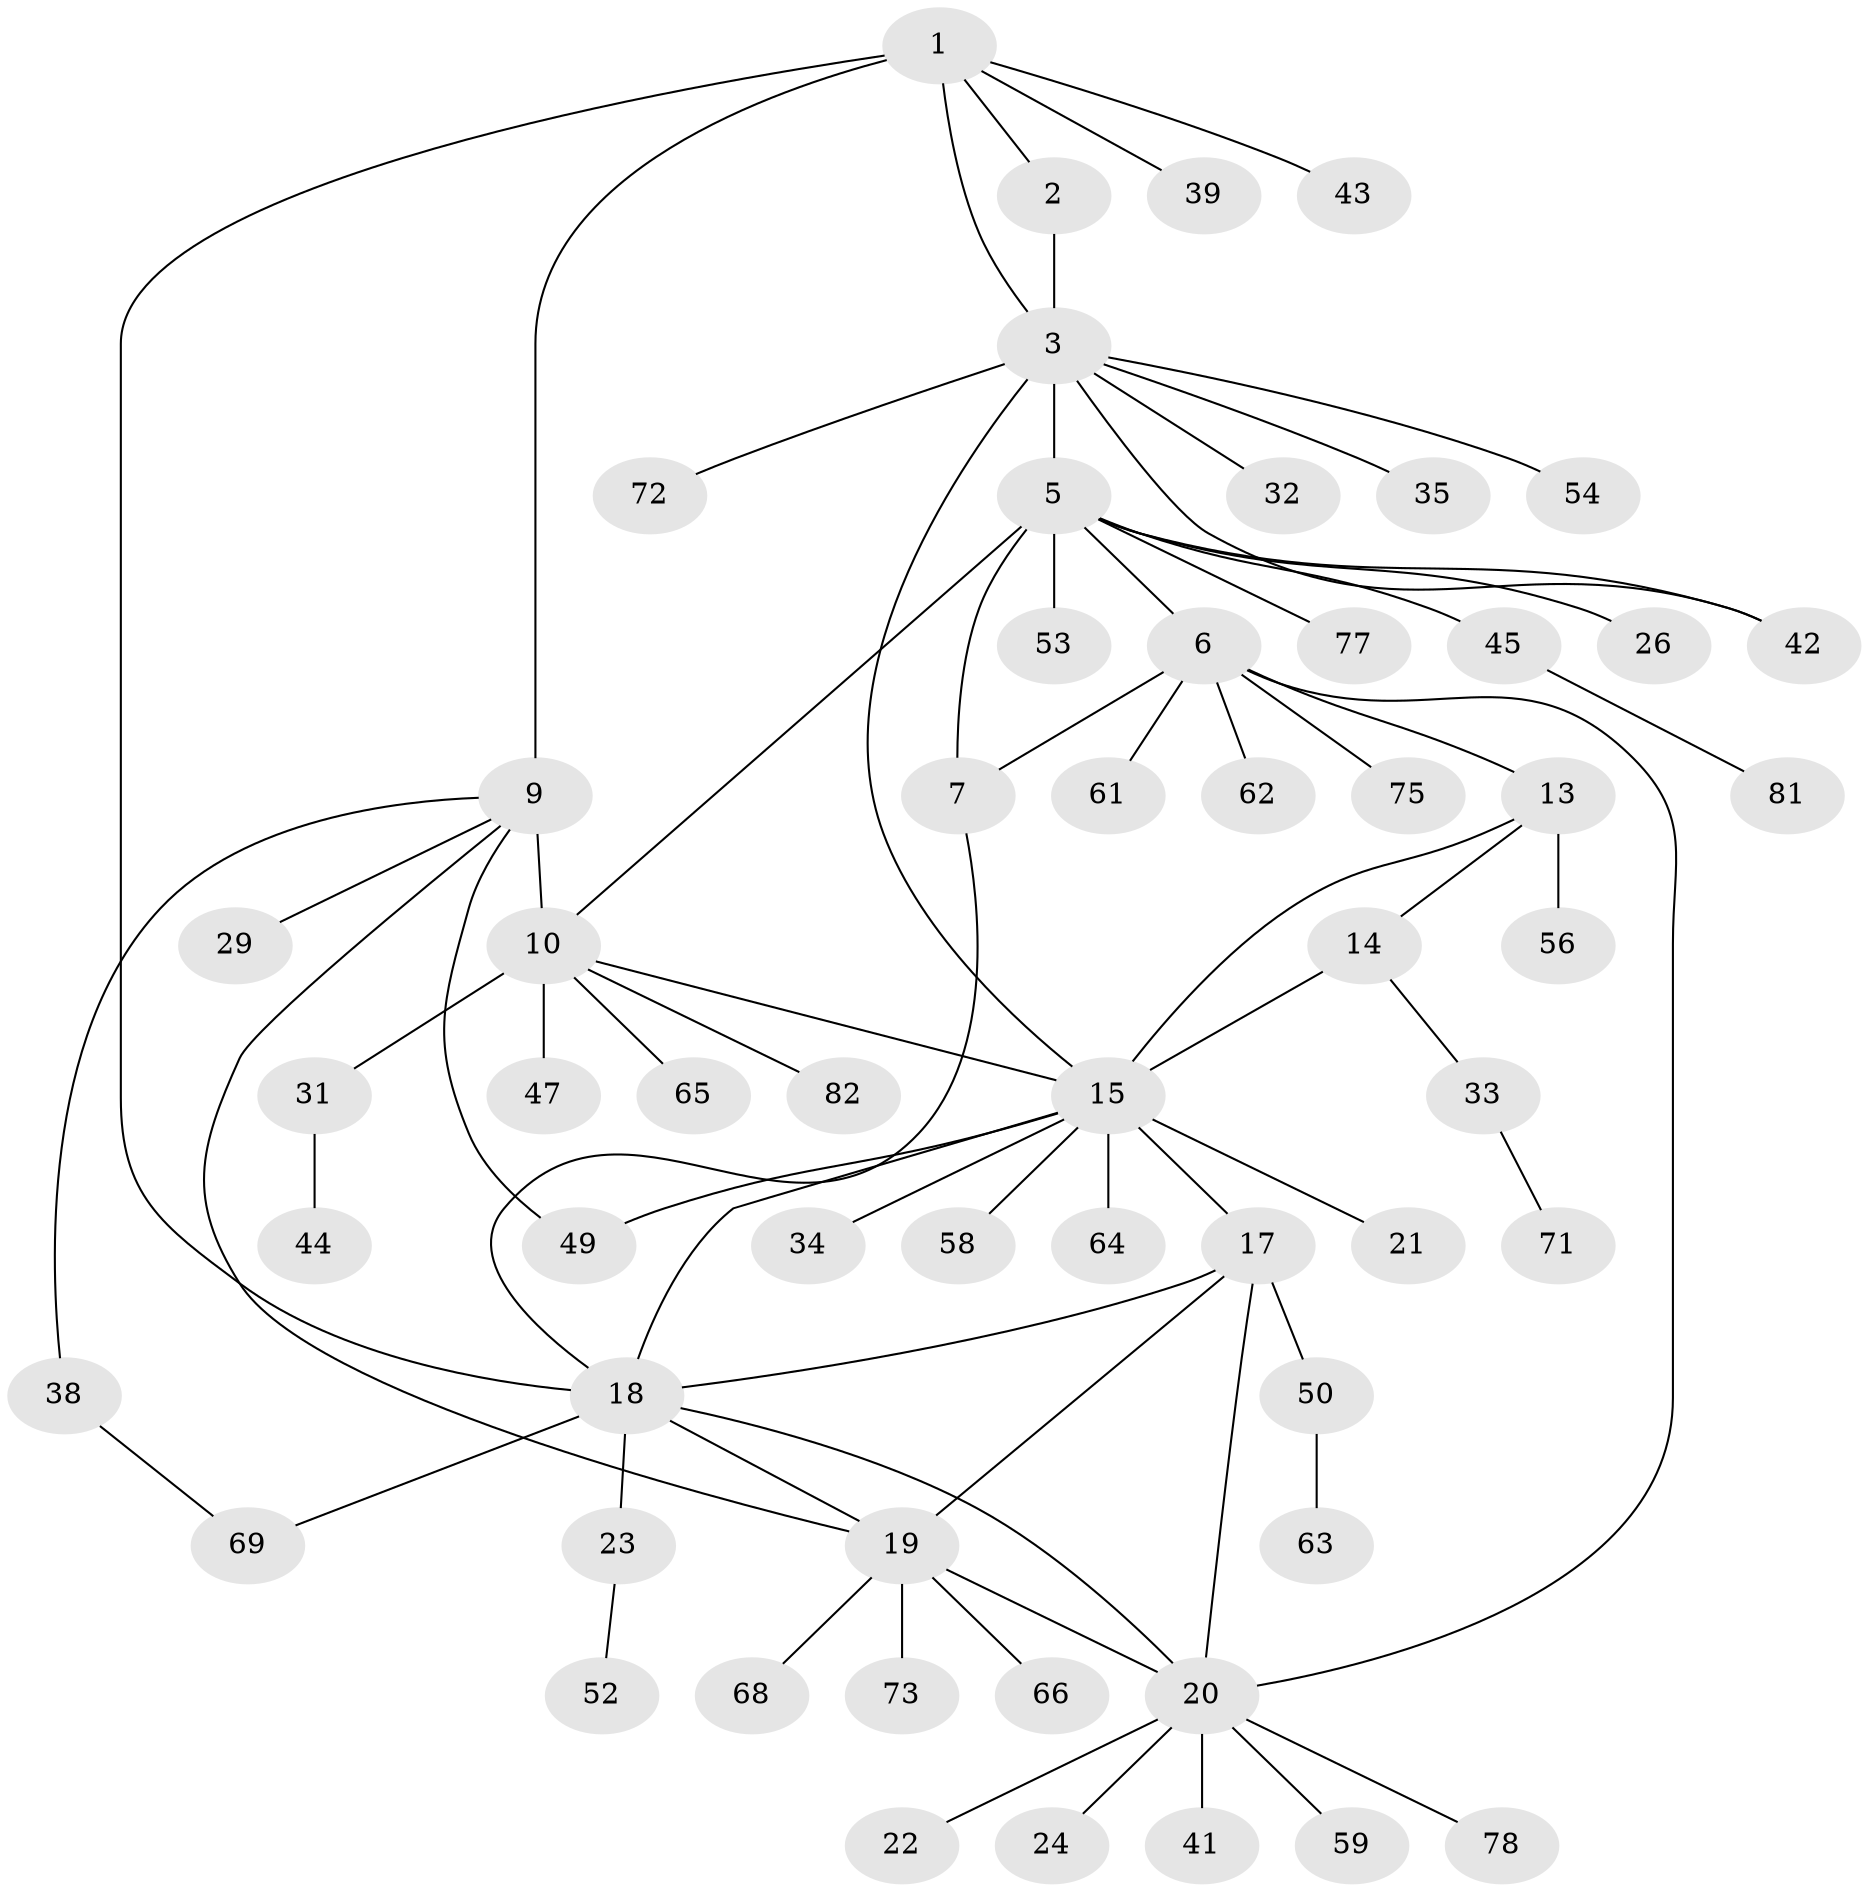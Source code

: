 // original degree distribution, {8: 0.036585365853658534, 4: 0.04878048780487805, 6: 0.024390243902439025, 7: 0.04878048780487805, 9: 0.04878048780487805, 5: 0.036585365853658534, 1: 0.5365853658536586, 2: 0.18292682926829268, 3: 0.036585365853658534}
// Generated by graph-tools (version 1.1) at 2025/42/03/06/25 10:42:14]
// undirected, 58 vertices, 74 edges
graph export_dot {
graph [start="1"]
  node [color=gray90,style=filled];
  1 [super="+60"];
  2 [super="+27"];
  3 [super="+4"];
  5 [super="+8"];
  6 [super="+79"];
  7 [super="+55"];
  9 [super="+11"];
  10 [super="+12"];
  13 [super="+30"];
  14 [super="+25"];
  15 [super="+16"];
  17 [super="+40"];
  18 [super="+28"];
  19 [super="+37"];
  20 [super="+46"];
  21;
  22;
  23;
  24;
  26;
  29;
  31 [super="+48"];
  32 [super="+57"];
  33 [super="+36"];
  34 [super="+51"];
  35;
  38;
  39;
  41;
  42;
  43;
  44;
  45 [super="+80"];
  47;
  49;
  50 [super="+74"];
  52 [super="+67"];
  53;
  54;
  56 [super="+70"];
  58;
  59;
  61;
  62;
  63;
  64;
  65;
  66;
  68 [super="+76"];
  69;
  71;
  72;
  73;
  75;
  77;
  78;
  81;
  82;
  1 -- 2;
  1 -- 3 [weight=2];
  1 -- 18;
  1 -- 39;
  1 -- 43;
  1 -- 9;
  2 -- 3 [weight=2];
  3 -- 5;
  3 -- 32;
  3 -- 54;
  3 -- 35;
  3 -- 72;
  3 -- 42;
  3 -- 15;
  5 -- 6 [weight=2];
  5 -- 7 [weight=2];
  5 -- 10;
  5 -- 42;
  5 -- 45;
  5 -- 77;
  5 -- 53;
  5 -- 26;
  6 -- 7;
  6 -- 13;
  6 -- 20;
  6 -- 61;
  6 -- 62;
  6 -- 75;
  7 -- 18;
  9 -- 10 [weight=4];
  9 -- 29;
  9 -- 49;
  9 -- 19;
  9 -- 38;
  10 -- 47;
  10 -- 65;
  10 -- 82;
  10 -- 31;
  10 -- 15;
  13 -- 14;
  13 -- 15 [weight=2];
  13 -- 56;
  14 -- 15 [weight=2];
  14 -- 33;
  15 -- 34;
  15 -- 49;
  15 -- 58;
  15 -- 64;
  15 -- 18;
  15 -- 21;
  15 -- 17;
  17 -- 18;
  17 -- 19;
  17 -- 20;
  17 -- 50;
  18 -- 19;
  18 -- 20;
  18 -- 23;
  18 -- 69;
  19 -- 20;
  19 -- 66;
  19 -- 68;
  19 -- 73;
  20 -- 22;
  20 -- 24;
  20 -- 41;
  20 -- 59;
  20 -- 78;
  23 -- 52;
  31 -- 44;
  33 -- 71;
  38 -- 69;
  45 -- 81;
  50 -- 63;
}
